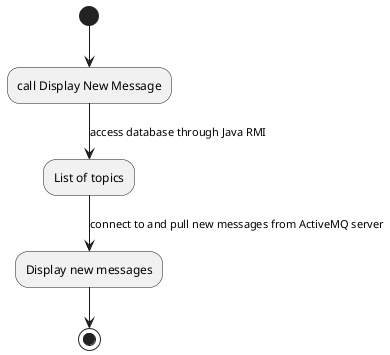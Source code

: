 @startuml
(*)  --> "call Display New Message"
-->[access database through Java RMI] "List of topics"
--> [connect to and pull new messages from ActiveMQ server] "Display new messages"
-->(*)
@enduml